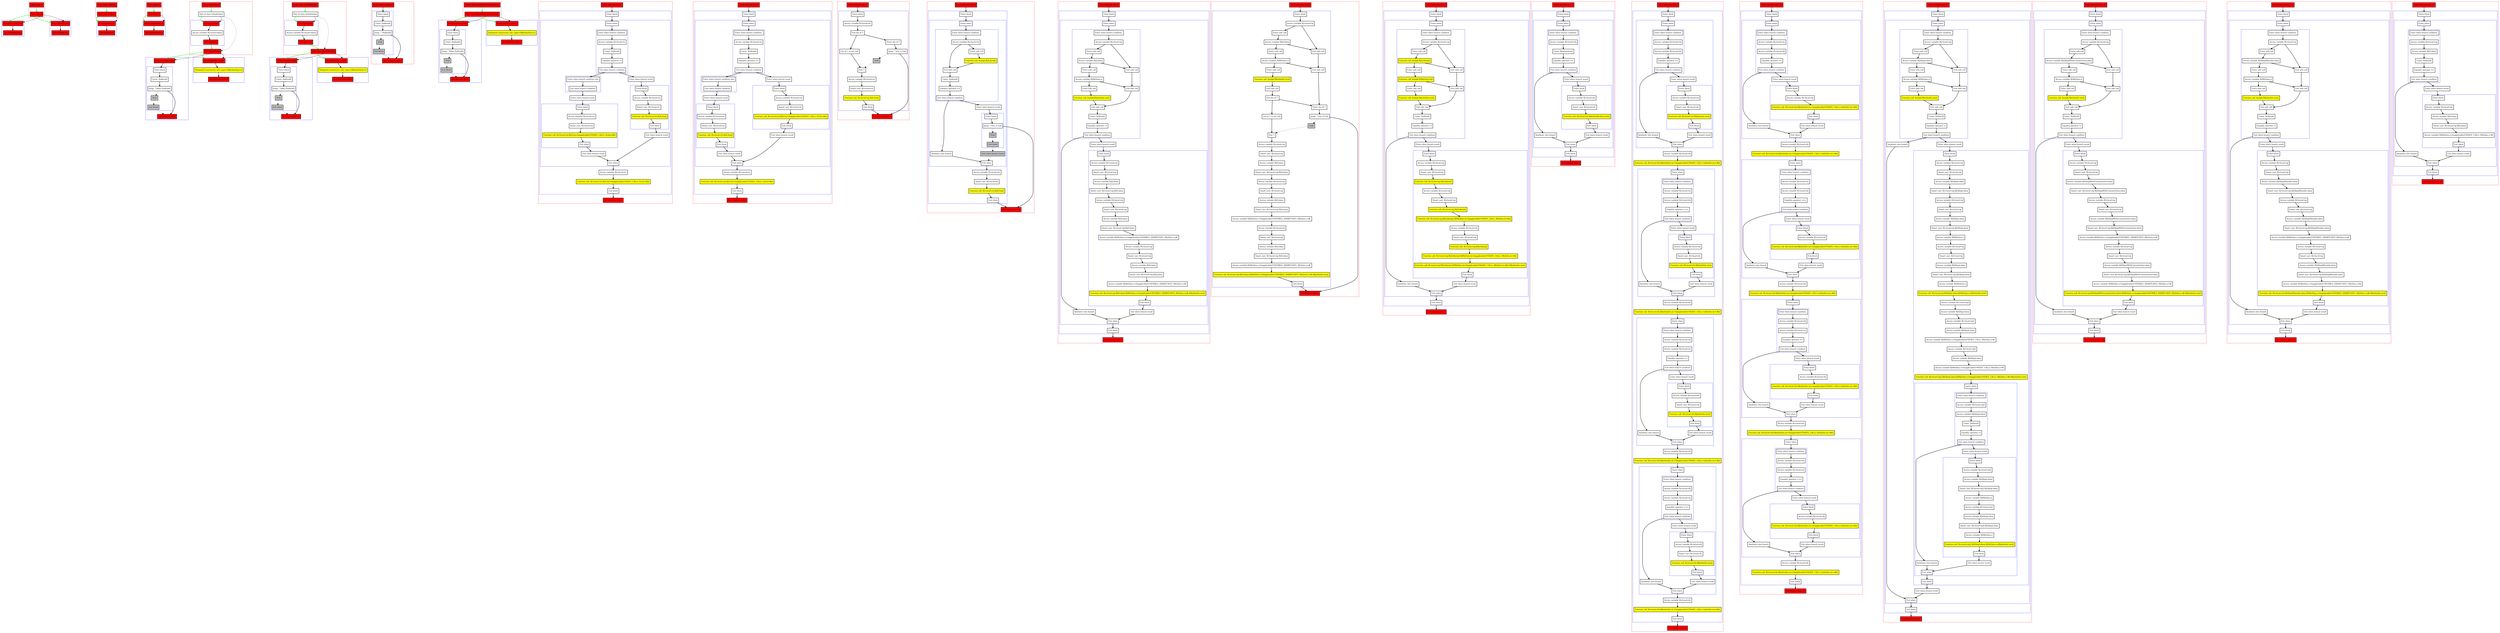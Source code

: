 digraph nullability_kt {
    graph [nodesep=3]
    node [shape=box penwidth=2]
    edge [penwidth=2]

    subgraph cluster_0 {
        color=red
        4 [label="Enter class A" style="filled" fillcolor=red];
        5 [label="Exit class A" style="filled" fillcolor=red];
    }
    subgraph cluster_1 {
        color=blue
        2 [label="Enter function getA" style="filled" fillcolor=red];
        3 [label="Exit function getA" style="filled" fillcolor=red];
    }
    subgraph cluster_2 {
        color=blue
        0 [label="Enter function foo" style="filled" fillcolor=red];
        1 [label="Exit function foo" style="filled" fillcolor=red];
    }
    4 -> {5} [color=green];
    5 -> {0 2} [color=green];
    5 -> {0 2} [style=dashed];
    0 -> {1};
    2 -> {3};

    subgraph cluster_3 {
        color=red
        8 [label="Enter class MyData" style="filled" fillcolor=red];
        9 [label="Exit class MyData" style="filled" fillcolor=red];
    }
    subgraph cluster_4 {
        color=blue
        6 [label="Enter function fs" style="filled" fillcolor=red];
        7 [label="Exit function fs" style="filled" fillcolor=red];
    }
    8 -> {9} [color=green];
    9 -> {6} [color=green];
    9 -> {6} [style=dashed];
    6 -> {7};

    subgraph cluster_5 {
        color=red
        12 [label="Enter class Q" style="filled" fillcolor=red];
        13 [label="Exit class Q" style="filled" fillcolor=red];
    }
    subgraph cluster_6 {
        color=blue
        10 [label="Enter function fdata" style="filled" fillcolor=red];
        11 [label="Exit function fdata" style="filled" fillcolor=red];
    }
    12 -> {13} [color=green];
    13 -> {10} [color=green];
    13 -> {10} [style=dashed];
    10 -> {11};

    subgraph cluster_7 {
        color=red
        27 [label="Enter class QImpl" style="filled" fillcolor=red];
        28 [label="Part of class initialization"];
        subgraph cluster_8 {
            color=blue
            17 [label="Enter property" style="filled" fillcolor=red];
            18 [label="Access variable R|<local>/data|"];
            19 [label="Exit property" style="filled" fillcolor=red];
        }
        29 [label="Exit class QImpl" style="filled" fillcolor=red];
    }
    subgraph cluster_9 {
        color=blue
        20 [label="Enter function fdata" style="filled" fillcolor=red];
        subgraph cluster_10 {
            color=blue
            21 [label="Enter block"];
            22 [label="Const: Null(null)"];
            23 [label="Jump: ^fdata Null(null)"];
            24 [label="Stub" style="filled" fillcolor=gray];
            25 [label="Exit block" style="filled" fillcolor=gray];
        }
        26 [label="Exit function fdata" style="filled" fillcolor=red];
    }
    subgraph cluster_11 {
        color=blue
        14 [label="Enter function <init>" style="filled" fillcolor=red];
        15 [label="Delegated constructor call: super<R|kotlin/Any|>()" style="filled" fillcolor=yellow];
        16 [label="Exit function <init>" style="filled" fillcolor=red];
    }
    27 -> {28} [color=green];
    28 -> {17} [color=green];
    28 -> {29} [style=dotted];
    28 -> {17} [style=dashed];
    29 -> {14 20} [color=green];
    29 -> {14 20} [style=dashed];
    17 -> {18};
    18 -> {19};
    19 -> {29} [color=green];
    14 -> {15};
    15 -> {16};
    20 -> {21};
    21 -> {22};
    22 -> {23};
    23 -> {26};
    23 -> {24} [style=dotted];
    24 -> {25} [style=dotted];
    25 -> {26} [style=dotted];

    subgraph cluster_12 {
        color=red
        43 [label="Enter class QImplMutable" style="filled" fillcolor=red];
        44 [label="Part of class initialization"];
        subgraph cluster_13 {
            color=blue
            33 [label="Enter property" style="filled" fillcolor=red];
            34 [label="Access variable R|<local>/data|"];
            35 [label="Exit property" style="filled" fillcolor=red];
        }
        45 [label="Exit class QImplMutable" style="filled" fillcolor=red];
    }
    subgraph cluster_14 {
        color=blue
        36 [label="Enter function fdata" style="filled" fillcolor=red];
        subgraph cluster_15 {
            color=blue
            37 [label="Enter block"];
            38 [label="Const: Null(null)"];
            39 [label="Jump: ^fdata Null(null)"];
            40 [label="Stub" style="filled" fillcolor=gray];
            41 [label="Exit block" style="filled" fillcolor=gray];
        }
        42 [label="Exit function fdata" style="filled" fillcolor=red];
    }
    subgraph cluster_16 {
        color=blue
        30 [label="Enter function <init>" style="filled" fillcolor=red];
        31 [label="Delegated constructor call: super<R|kotlin/Any|>()" style="filled" fillcolor=yellow];
        32 [label="Exit function <init>" style="filled" fillcolor=red];
    }
    43 -> {44} [color=green];
    44 -> {33} [color=green];
    44 -> {45} [style=dotted];
    44 -> {33} [style=dashed];
    45 -> {30 36} [color=green];
    45 -> {30 36} [style=dashed];
    33 -> {34};
    34 -> {35};
    35 -> {45} [color=green];
    30 -> {31};
    31 -> {32};
    36 -> {37};
    37 -> {38};
    38 -> {39};
    39 -> {42};
    39 -> {40} [style=dotted];
    40 -> {41} [style=dotted];
    41 -> {42} [style=dotted];

    subgraph cluster_17 {
        color=red
        49 [label="Enter function getter" style="filled" fillcolor=red];
        subgraph cluster_18 {
            color=blue
            50 [label="Enter block"];
            51 [label="Const: Null(null)"];
            52 [label="Jump: ^ Null(null)"];
            53 [label="Stub" style="filled" fillcolor=gray];
            54 [label="Exit block" style="filled" fillcolor=gray];
        }
        55 [label="Exit function getter" style="filled" fillcolor=red];
    }
    49 -> {50};
    50 -> {51};
    51 -> {52};
    52 -> {55};
    52 -> {53} [style=dotted];
    53 -> {54} [style=dotted];
    54 -> {55} [style=dotted];

    subgraph cluster_19 {
        color=red
        63 [label="Enter class QImplWithCustomGetter" style="filled" fillcolor=red];
        64 [label="Exit class QImplWithCustomGetter" style="filled" fillcolor=red];
    }
    subgraph cluster_20 {
        color=blue
        56 [label="Enter function fdata" style="filled" fillcolor=red];
        subgraph cluster_21 {
            color=blue
            57 [label="Enter block"];
            58 [label="Const: Null(null)"];
            59 [label="Jump: ^fdata Null(null)"];
            60 [label="Stub" style="filled" fillcolor=gray];
            61 [label="Exit block" style="filled" fillcolor=gray];
        }
        62 [label="Exit function fdata" style="filled" fillcolor=red];
    }
    subgraph cluster_22 {
        color=blue
        46 [label="Enter function <init>" style="filled" fillcolor=red];
        47 [label="Delegated constructor call: super<R|kotlin/Any|>()" style="filled" fillcolor=yellow];
        48 [label="Exit function <init>" style="filled" fillcolor=red];
    }
    63 -> {64} [color=green];
    64 -> {46 56} [color=green];
    64 -> {46 56} [style=dashed];
    46 -> {47};
    47 -> {48};
    56 -> {57};
    57 -> {58};
    58 -> {59};
    59 -> {62};
    59 -> {60} [style=dotted];
    60 -> {61} [style=dotted];
    61 -> {62} [style=dotted];

    subgraph cluster_23 {
        color=red
        65 [label="Enter function test_1" style="filled" fillcolor=red];
        subgraph cluster_24 {
            color=blue
            66 [label="Enter block"];
            subgraph cluster_25 {
                color=blue
                67 [label="Enter when"];
                subgraph cluster_26 {
                    color=blue
                    68 [label="Enter when branch condition "];
                    69 [label="Access variable R|<local>/x|"];
                    70 [label="Const: Null(null)"];
                    71 [label="Equality operator !="];
                    72 [label="Exit when branch condition"];
                }
                subgraph cluster_27 {
                    color=blue
                    73 [label="Enter when branch condition else"];
                    74 [label="Exit when branch condition"];
                }
                75 [label="Enter when branch result"];
                subgraph cluster_28 {
                    color=blue
                    76 [label="Enter block"];
                    77 [label="Access variable R|<local>/x|"];
                    78 [label="Smart cast: R|<local>/x|"];
                    79 [label="Function call: R|<local>/x|.R|/A.foo<Inapplicable(UNSAFE_CALL): /A.foo>#|()" style="filled" fillcolor=yellow];
                    80 [label="Exit block"];
                }
                81 [label="Exit when branch result"];
                82 [label="Enter when branch result"];
                subgraph cluster_29 {
                    color=blue
                    83 [label="Enter block"];
                    84 [label="Access variable R|<local>/x|"];
                    85 [label="Smart cast: R|<local>/x|"];
                    86 [label="Function call: R|<local>/x|.R|/A.foo|()" style="filled" fillcolor=yellow];
                    87 [label="Exit block"];
                }
                88 [label="Exit when branch result"];
                89 [label="Exit when"];
            }
            90 [label="Access variable R|<local>/x|"];
            91 [label="Function call: R|<local>/x|.R|/A.foo<Inapplicable(UNSAFE_CALL): /A.foo>#|()" style="filled" fillcolor=yellow];
            92 [label="Exit block"];
        }
        93 [label="Exit function test_1" style="filled" fillcolor=red];
    }
    65 -> {66};
    66 -> {67};
    67 -> {68};
    68 -> {69};
    69 -> {70};
    70 -> {71};
    71 -> {72};
    72 -> {73 82};
    73 -> {74};
    74 -> {75};
    75 -> {76};
    76 -> {77};
    77 -> {78};
    78 -> {79};
    79 -> {80};
    80 -> {81};
    81 -> {89};
    82 -> {83};
    83 -> {84};
    84 -> {85};
    85 -> {86};
    86 -> {87};
    87 -> {88};
    88 -> {89};
    89 -> {90};
    90 -> {91};
    91 -> {92};
    92 -> {93};

    subgraph cluster_30 {
        color=red
        94 [label="Enter function test_2" style="filled" fillcolor=red];
        subgraph cluster_31 {
            color=blue
            95 [label="Enter block"];
            subgraph cluster_32 {
                color=blue
                96 [label="Enter when"];
                subgraph cluster_33 {
                    color=blue
                    97 [label="Enter when branch condition "];
                    98 [label="Access variable R|<local>/x|"];
                    99 [label="Const: Null(null)"];
                    100 [label="Equality operator =="];
                    101 [label="Exit when branch condition"];
                }
                subgraph cluster_34 {
                    color=blue
                    102 [label="Enter when branch condition else"];
                    103 [label="Exit when branch condition"];
                }
                104 [label="Enter when branch result"];
                subgraph cluster_35 {
                    color=blue
                    105 [label="Enter block"];
                    106 [label="Access variable R|<local>/x|"];
                    107 [label="Smart cast: R|<local>/x|"];
                    108 [label="Function call: R|<local>/x|.R|/A.foo|()" style="filled" fillcolor=yellow];
                    109 [label="Exit block"];
                }
                110 [label="Exit when branch result"];
                111 [label="Enter when branch result"];
                subgraph cluster_36 {
                    color=blue
                    112 [label="Enter block"];
                    113 [label="Access variable R|<local>/x|"];
                    114 [label="Smart cast: R|<local>/x|"];
                    115 [label="Function call: R|<local>/x|.R|/A.foo<Inapplicable(UNSAFE_CALL): /A.foo>#|()" style="filled" fillcolor=yellow];
                    116 [label="Exit block"];
                }
                117 [label="Exit when branch result"];
                118 [label="Exit when"];
            }
            119 [label="Access variable R|<local>/x|"];
            120 [label="Function call: R|<local>/x|.R|/A.foo<Inapplicable(UNSAFE_CALL): /A.foo>#|()" style="filled" fillcolor=yellow];
            121 [label="Exit block"];
        }
        122 [label="Exit function test_2" style="filled" fillcolor=red];
    }
    94 -> {95};
    95 -> {96};
    96 -> {97};
    97 -> {98};
    98 -> {99};
    99 -> {100};
    100 -> {101};
    101 -> {102 111};
    102 -> {103};
    103 -> {104};
    104 -> {105};
    105 -> {106};
    106 -> {107};
    107 -> {108};
    108 -> {109};
    109 -> {110};
    110 -> {118};
    111 -> {112};
    112 -> {113};
    113 -> {114};
    114 -> {115};
    115 -> {116};
    116 -> {117};
    117 -> {118};
    118 -> {119};
    119 -> {120};
    120 -> {121};
    121 -> {122};

    subgraph cluster_37 {
        color=red
        123 [label="Enter function test_3" style="filled" fillcolor=red];
        subgraph cluster_38 {
            color=blue
            124 [label="Enter block"];
            125 [label="Access variable R|<local>/x|"];
            126 [label="Exit lhs of ?:"];
            127 [label="Enter rhs of ?:"];
            128 [label="Jump: ^test_3 Unit"];
            129 [label="Stub" style="filled" fillcolor=gray];
            130 [label="Lhs of ?: is not null"];
            131 [label="Exit ?:"];
            132 [label="Access variable R|<local>/x|"];
            133 [label="Smart cast: R|<local>/x|"];
            134 [label="Function call: R|<local>/x|.R|/A.foo|()" style="filled" fillcolor=yellow];
            135 [label="Exit block"];
        }
        136 [label="Exit function test_3" style="filled" fillcolor=red];
    }
    123 -> {124};
    124 -> {125};
    125 -> {126};
    126 -> {127 130};
    127 -> {128};
    128 -> {136};
    128 -> {129} [style=dotted];
    129 -> {131} [style=dotted];
    130 -> {131};
    131 -> {132};
    132 -> {133};
    133 -> {134};
    134 -> {135};
    135 -> {136};

    subgraph cluster_39 {
        color=red
        137 [label="Enter function test_4" style="filled" fillcolor=red];
        subgraph cluster_40 {
            color=blue
            138 [label="Enter block"];
            subgraph cluster_41 {
                color=blue
                139 [label="Enter when"];
                subgraph cluster_42 {
                    color=blue
                    140 [label="Enter when branch condition "];
                    141 [label="Access variable R|<local>/x|"];
                    142 [label="Enter safe call"];
                    143 [label="Function call: $subj$.R|/A.getA|()" style="filled" fillcolor=yellow];
                    144 [label="Exit safe call"];
                    145 [label="Const: Null(null)"];
                    146 [label="Equality operator =="];
                    147 [label="Exit when branch condition"];
                }
                148 [label="Synthetic else branch"];
                149 [label="Enter when branch result"];
                subgraph cluster_43 {
                    color=blue
                    150 [label="Enter block"];
                    151 [label="Jump: ^test_4 Unit"];
                    152 [label="Stub" style="filled" fillcolor=gray];
                    153 [label="Exit block" style="filled" fillcolor=gray];
                }
                154 [label="Exit when branch result" style="filled" fillcolor=gray];
                155 [label="Exit when"];
            }
            156 [label="Access variable R|<local>/x|"];
            157 [label="Smart cast: R|<local>/x|"];
            158 [label="Function call: R|<local>/x|.R|/A.foo|()" style="filled" fillcolor=yellow];
            159 [label="Exit block"];
        }
        160 [label="Exit function test_4" style="filled" fillcolor=red];
    }
    137 -> {138};
    138 -> {139};
    139 -> {140};
    140 -> {141};
    141 -> {142 144};
    142 -> {143};
    143 -> {144};
    144 -> {145};
    145 -> {146};
    146 -> {147};
    147 -> {148 149};
    148 -> {155};
    149 -> {150};
    150 -> {151};
    151 -> {160};
    151 -> {152} [style=dotted];
    152 -> {153} [style=dotted];
    153 -> {154} [style=dotted];
    154 -> {155} [style=dotted];
    155 -> {156};
    156 -> {157};
    157 -> {158};
    158 -> {159};
    159 -> {160};

    subgraph cluster_44 {
        color=red
        161 [label="Enter function test_5" style="filled" fillcolor=red];
        subgraph cluster_45 {
            color=blue
            162 [label="Enter block"];
            subgraph cluster_46 {
                color=blue
                163 [label="Enter when"];
                subgraph cluster_47 {
                    color=blue
                    164 [label="Enter when branch condition "];
                    165 [label="Access variable R|<local>/q|"];
                    166 [label="Enter safe call"];
                    167 [label="Access variable R|/Q.data|"];
                    168 [label="Enter safe call"];
                    169 [label="Access variable R|/MyData.s|"];
                    170 [label="Enter safe call"];
                    171 [label="Function call: $subj$.R|kotlin/Int.inc|()" style="filled" fillcolor=yellow];
                    172 [label="Exit safe call"];
                    173 [label="Exit safe call"];
                    174 [label="Exit safe call"];
                    175 [label="Const: Null(null)"];
                    176 [label="Equality operator !="];
                    177 [label="Exit when branch condition"];
                }
                178 [label="Synthetic else branch"];
                179 [label="Enter when branch result"];
                subgraph cluster_48 {
                    color=blue
                    180 [label="Enter block"];
                    181 [label="Access variable R|<local>/q|"];
                    182 [label="Smart cast: R|<local>/q|"];
                    183 [label="Access variable R|/Q.data|"];
                    184 [label="Smart cast: R|<local>/q|.R|/Q.data|"];
                    185 [label="Access variable R|<local>/q|"];
                    186 [label="Smart cast: R|<local>/q|"];
                    187 [label="Access variable R|/Q.data|"];
                    188 [label="Smart cast: R|<local>/q|.R|/Q.data|"];
                    189 [label="Access variable R|/MyData.s<Inapplicable(UNSTABLE_SMARTCAST): /MyData.s>#|"];
                    190 [label="Access variable R|<local>/q|"];
                    191 [label="Smart cast: R|<local>/q|"];
                    192 [label="Access variable R|/Q.data|"];
                    193 [label="Smart cast: R|<local>/q|.R|/Q.data|"];
                    194 [label="Access variable R|/MyData.s<Inapplicable(UNSTABLE_SMARTCAST): /MyData.s>#|"];
                    195 [label="Function call: R|<local>/q|.R|/Q.data|.R|/MyData.s<Inapplicable(UNSTABLE_SMARTCAST): /MyData.s>#|.R|kotlin/Int.inc|()" style="filled" fillcolor=yellow];
                    196 [label="Exit block"];
                }
                197 [label="Exit when branch result"];
                198 [label="Exit when"];
            }
            199 [label="Exit block"];
        }
        200 [label="Exit function test_5" style="filled" fillcolor=red];
    }
    161 -> {162};
    162 -> {163};
    163 -> {164};
    164 -> {165};
    165 -> {166 172};
    166 -> {167};
    167 -> {168 172};
    168 -> {169};
    169 -> {170 173};
    170 -> {171};
    171 -> {174};
    172 -> {173};
    173 -> {174};
    174 -> {175};
    175 -> {176};
    176 -> {177};
    177 -> {178 179};
    178 -> {198};
    179 -> {180};
    180 -> {181};
    181 -> {182};
    182 -> {183};
    183 -> {184};
    184 -> {185};
    185 -> {186};
    186 -> {187};
    187 -> {188};
    188 -> {189};
    189 -> {190};
    190 -> {191};
    191 -> {192};
    192 -> {193};
    193 -> {194};
    194 -> {195};
    195 -> {196};
    196 -> {197};
    197 -> {198};
    198 -> {199};
    199 -> {200};

    subgraph cluster_49 {
        color=red
        201 [label="Enter function test_6" style="filled" fillcolor=red];
        subgraph cluster_50 {
            color=blue
            202 [label="Enter block"];
            203 [label="Access variable R|<local>/q|"];
            204 [label="Enter safe call"];
            205 [label="Access variable R|/Q.data|"];
            206 [label="Enter safe call"];
            207 [label="Access variable R|/MyData.s|"];
            208 [label="Enter safe call"];
            209 [label="Function call: $subj$.R|kotlin/Int.inc|()" style="filled" fillcolor=yellow];
            210 [label="Exit safe call"];
            211 [label="Exit lhs of ?:"];
            212 [label="Lhs of ?: is not null"];
            213 [label="Exit safe call"];
            214 [label="Exit safe call"];
            215 [label="Enter rhs of ?:"];
            216 [label="Jump: ^test_6 Unit"];
            217 [label="Stub" style="filled" fillcolor=gray];
            218 [label="Exit ?:"];
            219 [label="Access variable R|<local>/q|"];
            220 [label="Smart cast: R|<local>/q|"];
            221 [label="Access variable R|/Q.data|"];
            222 [label="Smart cast: R|<local>/q|.R|/Q.data|"];
            223 [label="Access variable R|<local>/q|"];
            224 [label="Smart cast: R|<local>/q|"];
            225 [label="Access variable R|/Q.data|"];
            226 [label="Smart cast: R|<local>/q|.R|/Q.data|"];
            227 [label="Access variable R|/MyData.s<Inapplicable(UNSTABLE_SMARTCAST): /MyData.s>#|"];
            228 [label="Access variable R|<local>/q|"];
            229 [label="Smart cast: R|<local>/q|"];
            230 [label="Access variable R|/Q.data|"];
            231 [label="Smart cast: R|<local>/q|.R|/Q.data|"];
            232 [label="Access variable R|/MyData.s<Inapplicable(UNSTABLE_SMARTCAST): /MyData.s>#|"];
            233 [label="Function call: R|<local>/q|.R|/Q.data|.R|/MyData.s<Inapplicable(UNSTABLE_SMARTCAST): /MyData.s>#|.R|kotlin/Int.inc|()" style="filled" fillcolor=yellow];
            234 [label="Exit block"];
        }
        235 [label="Exit function test_6" style="filled" fillcolor=red];
    }
    201 -> {202};
    202 -> {203};
    203 -> {204 213};
    204 -> {205};
    205 -> {206 213};
    206 -> {207};
    207 -> {208 214};
    208 -> {209};
    209 -> {210};
    210 -> {211};
    211 -> {212 215};
    212 -> {218};
    213 -> {214};
    214 -> {215};
    215 -> {216};
    216 -> {235};
    216 -> {217} [style=dotted];
    217 -> {218} [style=dotted];
    218 -> {219};
    219 -> {220};
    220 -> {221};
    221 -> {222};
    222 -> {223};
    223 -> {224};
    224 -> {225};
    225 -> {226};
    226 -> {227};
    227 -> {228};
    228 -> {229};
    229 -> {230};
    230 -> {231};
    231 -> {232};
    232 -> {233};
    233 -> {234};
    234 -> {235};

    subgraph cluster_51 {
        color=red
        236 [label="Enter function test_7" style="filled" fillcolor=red];
        subgraph cluster_52 {
            color=blue
            237 [label="Enter block"];
            subgraph cluster_53 {
                color=blue
                238 [label="Enter when"];
                subgraph cluster_54 {
                    color=blue
                    239 [label="Enter when branch condition "];
                    240 [label="Access variable R|<local>/q|"];
                    241 [label="Enter safe call"];
                    242 [label="Function call: $subj$.R|/Q.fdata|()" style="filled" fillcolor=yellow];
                    243 [label="Enter safe call"];
                    244 [label="Function call: $subj$.R|/MyData.fs|()" style="filled" fillcolor=yellow];
                    245 [label="Enter safe call"];
                    246 [label="Function call: $subj$.R|kotlin/Int.inc|()" style="filled" fillcolor=yellow];
                    247 [label="Exit safe call"];
                    248 [label="Exit safe call"];
                    249 [label="Exit safe call"];
                    250 [label="Const: Null(null)"];
                    251 [label="Equality operator !="];
                    252 [label="Exit when branch condition"];
                }
                253 [label="Synthetic else branch"];
                254 [label="Enter when branch result"];
                subgraph cluster_55 {
                    color=blue
                    255 [label="Enter block"];
                    256 [label="Access variable R|<local>/q|"];
                    257 [label="Smart cast: R|<local>/q|"];
                    258 [label="Function call: R|<local>/q|.R|/Q.fdata|()" style="filled" fillcolor=yellow];
                    259 [label="Access variable R|<local>/q|"];
                    260 [label="Smart cast: R|<local>/q|"];
                    261 [label="Function call: R|<local>/q|.R|/Q.fdata|()" style="filled" fillcolor=yellow];
                    262 [label="Function call: R|<local>/q|.R|/Q.fdata|().R|/MyData.fs<Inapplicable(UNSAFE_CALL): /MyData.fs>#|()" style="filled" fillcolor=yellow];
                    263 [label="Access variable R|<local>/q|"];
                    264 [label="Smart cast: R|<local>/q|"];
                    265 [label="Function call: R|<local>/q|.R|/Q.fdata|()" style="filled" fillcolor=yellow];
                    266 [label="Function call: R|<local>/q|.R|/Q.fdata|().R|/MyData.fs<Inapplicable(UNSAFE_CALL): /MyData.fs>#|()" style="filled" fillcolor=yellow];
                    267 [label="Function call: R|<local>/q|.R|/Q.fdata|().R|/MyData.fs<Inapplicable(UNSAFE_CALL): /MyData.fs>#|().R|kotlin/Int.inc|()" style="filled" fillcolor=yellow];
                    268 [label="Exit block"];
                }
                269 [label="Exit when branch result"];
                270 [label="Exit when"];
            }
            271 [label="Exit block"];
        }
        272 [label="Exit function test_7" style="filled" fillcolor=red];
    }
    236 -> {237};
    237 -> {238};
    238 -> {239};
    239 -> {240};
    240 -> {241 247};
    241 -> {242};
    242 -> {243 247};
    243 -> {244};
    244 -> {245 248};
    245 -> {246};
    246 -> {249};
    247 -> {248};
    248 -> {249};
    249 -> {250};
    250 -> {251};
    251 -> {252};
    252 -> {253 254};
    253 -> {270};
    254 -> {255};
    255 -> {256};
    256 -> {257};
    257 -> {258};
    258 -> {259};
    259 -> {260};
    260 -> {261};
    261 -> {262};
    262 -> {263};
    263 -> {264};
    264 -> {265};
    265 -> {266};
    266 -> {267};
    267 -> {268};
    268 -> {269};
    269 -> {270};
    270 -> {271};
    271 -> {272};

    subgraph cluster_56 {
        color=red
        273 [label="Enter function test_8" style="filled" fillcolor=red];
        subgraph cluster_57 {
            color=blue
            274 [label="Enter block"];
            subgraph cluster_58 {
                color=blue
                275 [label="Enter when"];
                subgraph cluster_59 {
                    color=blue
                    276 [label="Enter when branch condition "];
                    277 [label="Access variable R|<local>/b|"];
                    278 [label="Const: Boolean(true)"];
                    279 [label="Equality operator =="];
                    280 [label="Exit when branch condition"];
                }
                281 [label="Synthetic else branch"];
                282 [label="Enter when branch result"];
                subgraph cluster_60 {
                    color=blue
                    283 [label="Enter block"];
                    284 [label="Access variable R|<local>/b|"];
                    285 [label="Smart cast: R|<local>/b|"];
                    286 [label="Function call: R|<local>/b|.R|kotlin/Boolean.not|()" style="filled" fillcolor=yellow];
                    287 [label="Exit block"];
                }
                288 [label="Exit when branch result"];
                289 [label="Exit when"];
            }
            290 [label="Exit block"];
        }
        291 [label="Exit function test_8" style="filled" fillcolor=red];
    }
    273 -> {274};
    274 -> {275};
    275 -> {276};
    276 -> {277};
    277 -> {278};
    278 -> {279};
    279 -> {280};
    280 -> {281 282};
    281 -> {289};
    282 -> {283};
    283 -> {284};
    284 -> {285};
    285 -> {286};
    286 -> {287};
    287 -> {288};
    288 -> {289};
    289 -> {290};
    290 -> {291};

    subgraph cluster_61 {
        color=red
        292 [label="Enter function test_9" style="filled" fillcolor=red];
        subgraph cluster_62 {
            color=blue
            293 [label="Enter block"];
            subgraph cluster_63 {
                color=blue
                294 [label="Enter when"];
                subgraph cluster_64 {
                    color=blue
                    295 [label="Enter when branch condition "];
                    296 [label="Access variable R|<local>/a|"];
                    297 [label="Access variable R|<local>/b|"];
                    298 [label="Equality operator =="];
                    299 [label="Exit when branch condition"];
                }
                300 [label="Synthetic else branch"];
                301 [label="Enter when branch result"];
                subgraph cluster_65 {
                    color=blue
                    302 [label="Enter block"];
                    303 [label="Access variable R|<local>/b|"];
                    304 [label="Smart cast: R|<local>/b|"];
                    305 [label="Function call: R|<local>/b|.R|kotlin/Int.inc|()" style="filled" fillcolor=yellow];
                    306 [label="Exit block"];
                }
                307 [label="Exit when branch result"];
                308 [label="Exit when"];
            }
            309 [label="Access variable R|<local>/b|"];
            310 [label="Function call: R|<local>/b|.R|kotlin/Int.inc<Inapplicable(UNSAFE_CALL): kotlin/Int.inc>#|()" style="filled" fillcolor=yellow];
            subgraph cluster_66 {
                color=blue
                311 [label="Enter when"];
                subgraph cluster_67 {
                    color=blue
                    312 [label="Enter when branch condition "];
                    313 [label="Access variable R|<local>/a|"];
                    314 [label="Access variable R|<local>/b|"];
                    315 [label="Equality operator ==="];
                    316 [label="Exit when branch condition"];
                }
                317 [label="Synthetic else branch"];
                318 [label="Enter when branch result"];
                subgraph cluster_68 {
                    color=blue
                    319 [label="Enter block"];
                    320 [label="Access variable R|<local>/b|"];
                    321 [label="Smart cast: R|<local>/b|"];
                    322 [label="Function call: R|<local>/b|.R|kotlin/Int.inc|()" style="filled" fillcolor=yellow];
                    323 [label="Exit block"];
                }
                324 [label="Exit when branch result"];
                325 [label="Exit when"];
            }
            326 [label="Access variable R|<local>/b|"];
            327 [label="Function call: R|<local>/b|.R|kotlin/Int.inc<Inapplicable(UNSAFE_CALL): kotlin/Int.inc>#|()" style="filled" fillcolor=yellow];
            subgraph cluster_69 {
                color=blue
                328 [label="Enter when"];
                subgraph cluster_70 {
                    color=blue
                    329 [label="Enter when branch condition "];
                    330 [label="Access variable R|<local>/b|"];
                    331 [label="Access variable R|<local>/a|"];
                    332 [label="Equality operator =="];
                    333 [label="Exit when branch condition"];
                }
                334 [label="Synthetic else branch"];
                335 [label="Enter when branch result"];
                subgraph cluster_71 {
                    color=blue
                    336 [label="Enter block"];
                    337 [label="Access variable R|<local>/b|"];
                    338 [label="Smart cast: R|<local>/b|"];
                    339 [label="Function call: R|<local>/b|.R|kotlin/Int.inc|()" style="filled" fillcolor=yellow];
                    340 [label="Exit block"];
                }
                341 [label="Exit when branch result"];
                342 [label="Exit when"];
            }
            343 [label="Access variable R|<local>/b|"];
            344 [label="Function call: R|<local>/b|.R|kotlin/Int.inc<Inapplicable(UNSAFE_CALL): kotlin/Int.inc>#|()" style="filled" fillcolor=yellow];
            subgraph cluster_72 {
                color=blue
                345 [label="Enter when"];
                subgraph cluster_73 {
                    color=blue
                    346 [label="Enter when branch condition "];
                    347 [label="Access variable R|<local>/b|"];
                    348 [label="Access variable R|<local>/a|"];
                    349 [label="Equality operator ==="];
                    350 [label="Exit when branch condition"];
                }
                351 [label="Synthetic else branch"];
                352 [label="Enter when branch result"];
                subgraph cluster_74 {
                    color=blue
                    353 [label="Enter block"];
                    354 [label="Access variable R|<local>/b|"];
                    355 [label="Smart cast: R|<local>/b|"];
                    356 [label="Function call: R|<local>/b|.R|kotlin/Int.inc|()" style="filled" fillcolor=yellow];
                    357 [label="Exit block"];
                }
                358 [label="Exit when branch result"];
                359 [label="Exit when"];
            }
            360 [label="Access variable R|<local>/b|"];
            361 [label="Function call: R|<local>/b|.R|kotlin/Int.inc<Inapplicable(UNSAFE_CALL): kotlin/Int.inc>#|()" style="filled" fillcolor=yellow];
            362 [label="Exit block"];
        }
        363 [label="Exit function test_9" style="filled" fillcolor=red];
    }
    292 -> {293};
    293 -> {294};
    294 -> {295};
    295 -> {296};
    296 -> {297};
    297 -> {298};
    298 -> {299};
    299 -> {300 301};
    300 -> {308};
    301 -> {302};
    302 -> {303};
    303 -> {304};
    304 -> {305};
    305 -> {306};
    306 -> {307};
    307 -> {308};
    308 -> {309};
    309 -> {310};
    310 -> {311};
    311 -> {312};
    312 -> {313};
    313 -> {314};
    314 -> {315};
    315 -> {316};
    316 -> {317 318};
    317 -> {325};
    318 -> {319};
    319 -> {320};
    320 -> {321};
    321 -> {322};
    322 -> {323};
    323 -> {324};
    324 -> {325};
    325 -> {326};
    326 -> {327};
    327 -> {328};
    328 -> {329};
    329 -> {330};
    330 -> {331};
    331 -> {332};
    332 -> {333};
    333 -> {334 335};
    334 -> {342};
    335 -> {336};
    336 -> {337};
    337 -> {338};
    338 -> {339};
    339 -> {340};
    340 -> {341};
    341 -> {342};
    342 -> {343};
    343 -> {344};
    344 -> {345};
    345 -> {346};
    346 -> {347};
    347 -> {348};
    348 -> {349};
    349 -> {350};
    350 -> {351 352};
    351 -> {359};
    352 -> {353};
    353 -> {354};
    354 -> {355};
    355 -> {356};
    356 -> {357};
    357 -> {358};
    358 -> {359};
    359 -> {360};
    360 -> {361};
    361 -> {362};
    362 -> {363};

    subgraph cluster_75 {
        color=red
        364 [label="Enter function test_10" style="filled" fillcolor=red];
        subgraph cluster_76 {
            color=blue
            365 [label="Enter block"];
            subgraph cluster_77 {
                color=blue
                366 [label="Enter when"];
                subgraph cluster_78 {
                    color=blue
                    367 [label="Enter when branch condition "];
                    368 [label="Access variable R|<local>/a|"];
                    369 [label="Access variable R|<local>/b|"];
                    370 [label="Equality operator =="];
                    371 [label="Exit when branch condition"];
                }
                372 [label="Synthetic else branch"];
                373 [label="Enter when branch result"];
                subgraph cluster_79 {
                    color=blue
                    374 [label="Enter block"];
                    375 [label="Access variable R|<local>/b|"];
                    376 [label="Function call: R|<local>/b|.R|kotlin/Int.inc<Inapplicable(UNSAFE_CALL): kotlin/Int.inc>#|()" style="filled" fillcolor=yellow];
                    377 [label="Exit block"];
                }
                378 [label="Exit when branch result"];
                379 [label="Exit when"];
            }
            380 [label="Access variable R|<local>/b|"];
            381 [label="Function call: R|<local>/b|.R|kotlin/Int.inc<Inapplicable(UNSAFE_CALL): kotlin/Int.inc>#|()" style="filled" fillcolor=yellow];
            subgraph cluster_80 {
                color=blue
                382 [label="Enter when"];
                subgraph cluster_81 {
                    color=blue
                    383 [label="Enter when branch condition "];
                    384 [label="Access variable R|<local>/a|"];
                    385 [label="Access variable R|<local>/b|"];
                    386 [label="Equality operator ==="];
                    387 [label="Exit when branch condition"];
                }
                388 [label="Synthetic else branch"];
                389 [label="Enter when branch result"];
                subgraph cluster_82 {
                    color=blue
                    390 [label="Enter block"];
                    391 [label="Access variable R|<local>/b|"];
                    392 [label="Function call: R|<local>/b|.R|kotlin/Int.inc<Inapplicable(UNSAFE_CALL): kotlin/Int.inc>#|()" style="filled" fillcolor=yellow];
                    393 [label="Exit block"];
                }
                394 [label="Exit when branch result"];
                395 [label="Exit when"];
            }
            396 [label="Access variable R|<local>/b|"];
            397 [label="Function call: R|<local>/b|.R|kotlin/Int.inc<Inapplicable(UNSAFE_CALL): kotlin/Int.inc>#|()" style="filled" fillcolor=yellow];
            subgraph cluster_83 {
                color=blue
                398 [label="Enter when"];
                subgraph cluster_84 {
                    color=blue
                    399 [label="Enter when branch condition "];
                    400 [label="Access variable R|<local>/b|"];
                    401 [label="Access variable R|<local>/a|"];
                    402 [label="Equality operator =="];
                    403 [label="Exit when branch condition"];
                }
                404 [label="Synthetic else branch"];
                405 [label="Enter when branch result"];
                subgraph cluster_85 {
                    color=blue
                    406 [label="Enter block"];
                    407 [label="Access variable R|<local>/b|"];
                    408 [label="Function call: R|<local>/b|.R|kotlin/Int.inc<Inapplicable(UNSAFE_CALL): kotlin/Int.inc>#|()" style="filled" fillcolor=yellow];
                    409 [label="Exit block"];
                }
                410 [label="Exit when branch result"];
                411 [label="Exit when"];
            }
            412 [label="Access variable R|<local>/b|"];
            413 [label="Function call: R|<local>/b|.R|kotlin/Int.inc<Inapplicable(UNSAFE_CALL): kotlin/Int.inc>#|()" style="filled" fillcolor=yellow];
            subgraph cluster_86 {
                color=blue
                414 [label="Enter when"];
                subgraph cluster_87 {
                    color=blue
                    415 [label="Enter when branch condition "];
                    416 [label="Access variable R|<local>/b|"];
                    417 [label="Access variable R|<local>/a|"];
                    418 [label="Equality operator ==="];
                    419 [label="Exit when branch condition"];
                }
                420 [label="Synthetic else branch"];
                421 [label="Enter when branch result"];
                subgraph cluster_88 {
                    color=blue
                    422 [label="Enter block"];
                    423 [label="Access variable R|<local>/b|"];
                    424 [label="Function call: R|<local>/b|.R|kotlin/Int.inc<Inapplicable(UNSAFE_CALL): kotlin/Int.inc>#|()" style="filled" fillcolor=yellow];
                    425 [label="Exit block"];
                }
                426 [label="Exit when branch result"];
                427 [label="Exit when"];
            }
            428 [label="Access variable R|<local>/b|"];
            429 [label="Function call: R|<local>/b|.R|kotlin/Int.inc<Inapplicable(UNSAFE_CALL): kotlin/Int.inc>#|()" style="filled" fillcolor=yellow];
            430 [label="Exit block"];
        }
        431 [label="Exit function test_10" style="filled" fillcolor=red];
    }
    364 -> {365};
    365 -> {366};
    366 -> {367};
    367 -> {368};
    368 -> {369};
    369 -> {370};
    370 -> {371};
    371 -> {372 373};
    372 -> {379};
    373 -> {374};
    374 -> {375};
    375 -> {376};
    376 -> {377};
    377 -> {378};
    378 -> {379};
    379 -> {380};
    380 -> {381};
    381 -> {382};
    382 -> {383};
    383 -> {384};
    384 -> {385};
    385 -> {386};
    386 -> {387};
    387 -> {388 389};
    388 -> {395};
    389 -> {390};
    390 -> {391};
    391 -> {392};
    392 -> {393};
    393 -> {394};
    394 -> {395};
    395 -> {396};
    396 -> {397};
    397 -> {398};
    398 -> {399};
    399 -> {400};
    400 -> {401};
    401 -> {402};
    402 -> {403};
    403 -> {404 405};
    404 -> {411};
    405 -> {406};
    406 -> {407};
    407 -> {408};
    408 -> {409};
    409 -> {410};
    410 -> {411};
    411 -> {412};
    412 -> {413};
    413 -> {414};
    414 -> {415};
    415 -> {416};
    416 -> {417};
    417 -> {418};
    418 -> {419};
    419 -> {420 421};
    420 -> {427};
    421 -> {422};
    422 -> {423};
    423 -> {424};
    424 -> {425};
    425 -> {426};
    426 -> {427};
    427 -> {428};
    428 -> {429};
    429 -> {430};
    430 -> {431};

    subgraph cluster_89 {
        color=red
        432 [label="Enter function test_11" style="filled" fillcolor=red];
        subgraph cluster_90 {
            color=blue
            433 [label="Enter block"];
            subgraph cluster_91 {
                color=blue
                434 [label="Enter when"];
                subgraph cluster_92 {
                    color=blue
                    435 [label="Enter when branch condition "];
                    436 [label="Access variable R|<local>/q|"];
                    437 [label="Enter safe call"];
                    438 [label="Access variable R|/QImpl.data|"];
                    439 [label="Enter safe call"];
                    440 [label="Access variable R|/MyData.s|"];
                    441 [label="Enter safe call"];
                    442 [label="Function call: $subj$.R|kotlin/Int.inc|()" style="filled" fillcolor=yellow];
                    443 [label="Exit safe call"];
                    444 [label="Exit safe call"];
                    445 [label="Exit safe call"];
                    446 [label="Const: Null(null)"];
                    447 [label="Equality operator !="];
                    448 [label="Exit when branch condition"];
                }
                449 [label="Synthetic else branch"];
                450 [label="Enter when branch result"];
                subgraph cluster_93 {
                    color=blue
                    451 [label="Enter block"];
                    452 [label="Access variable R|<local>/q|"];
                    453 [label="Smart cast: R|<local>/q|"];
                    454 [label="Access variable R|/QImpl.data|"];
                    455 [label="Smart cast: R|<local>/q|.R|/QImpl.data|"];
                    456 [label="Access variable R|<local>/q|"];
                    457 [label="Smart cast: R|<local>/q|"];
                    458 [label="Access variable R|/QImpl.data|"];
                    459 [label="Smart cast: R|<local>/q|.R|/QImpl.data|"];
                    460 [label="Access variable R|/MyData.s|"];
                    461 [label="Access variable R|<local>/q|"];
                    462 [label="Smart cast: R|<local>/q|"];
                    463 [label="Access variable R|/QImpl.data|"];
                    464 [label="Smart cast: R|<local>/q|.R|/QImpl.data|"];
                    465 [label="Access variable R|/MyData.s|"];
                    466 [label="Function call: R|<local>/q|.R|/QImpl.data|.R|/MyData.s|.R|kotlin/Int.inc|()" style="filled" fillcolor=yellow];
                    467 [label="Access variable R|<local>/q2|"];
                    468 [label="Access variable R|/QImpl.data|"];
                    469 [label="Access variable R|<local>/q2|"];
                    470 [label="Access variable R|/QImpl.data|"];
                    471 [label="Access variable R|/MyData.s<Inapplicable(UNSAFE_CALL): /MyData.s>#|"];
                    472 [label="Access variable R|<local>/q2|"];
                    473 [label="Access variable R|/QImpl.data|"];
                    474 [label="Access variable R|/MyData.s<Inapplicable(UNSAFE_CALL): /MyData.s>#|"];
                    475 [label="Function call: R|<local>/q2|.R|/QImpl.data|.R|/MyData.s<Inapplicable(UNSAFE_CALL): /MyData.s>#|.R|kotlin/Int.inc|()" style="filled" fillcolor=yellow];
                    subgraph cluster_94 {
                        color=blue
                        476 [label="Enter when"];
                        subgraph cluster_95 {
                            color=blue
                            477 [label="Enter when branch condition "];
                            478 [label="Access variable R|<local>/q2|"];
                            479 [label="Access variable R|/QImpl.data|"];
                            480 [label="Const: Null(null)"];
                            481 [label="Equality operator !="];
                            482 [label="Exit when branch condition"];
                        }
                        483 [label="Synthetic else branch"];
                        484 [label="Enter when branch result"];
                        subgraph cluster_96 {
                            color=blue
                            485 [label="Enter block"];
                            486 [label="Access variable R|<local>/q2|"];
                            487 [label="Access variable R|/QImpl.data|"];
                            488 [label="Smart cast: R|<local>/q2|.R|/QImpl.data|"];
                            489 [label="Access variable R|/MyData.s|"];
                            490 [label="Access variable R|<local>/q2|"];
                            491 [label="Access variable R|/QImpl.data|"];
                            492 [label="Smart cast: R|<local>/q2|.R|/QImpl.data|"];
                            493 [label="Access variable R|/MyData.s|"];
                            494 [label="Function call: R|<local>/q2|.R|/QImpl.data|.R|/MyData.s|.R|kotlin/Int.inc|()" style="filled" fillcolor=yellow];
                            495 [label="Exit block"];
                        }
                        496 [label="Exit when branch result"];
                        497 [label="Exit when"];
                    }
                    498 [label="Exit block"];
                }
                499 [label="Exit when branch result"];
                500 [label="Exit when"];
            }
            501 [label="Exit block"];
        }
        502 [label="Exit function test_11" style="filled" fillcolor=red];
    }
    432 -> {433};
    433 -> {434};
    434 -> {435};
    435 -> {436};
    436 -> {437 443};
    437 -> {438};
    438 -> {439 443};
    439 -> {440};
    440 -> {441 444};
    441 -> {442};
    442 -> {445};
    443 -> {444};
    444 -> {445};
    445 -> {446};
    446 -> {447};
    447 -> {448};
    448 -> {449 450};
    449 -> {500};
    450 -> {451};
    451 -> {452};
    452 -> {453};
    453 -> {454};
    454 -> {455};
    455 -> {456};
    456 -> {457};
    457 -> {458};
    458 -> {459};
    459 -> {460};
    460 -> {461};
    461 -> {462};
    462 -> {463};
    463 -> {464};
    464 -> {465};
    465 -> {466};
    466 -> {467};
    467 -> {468};
    468 -> {469};
    469 -> {470};
    470 -> {471};
    471 -> {472};
    472 -> {473};
    473 -> {474};
    474 -> {475};
    475 -> {476};
    476 -> {477};
    477 -> {478};
    478 -> {479};
    479 -> {480};
    480 -> {481};
    481 -> {482};
    482 -> {483 484};
    483 -> {497};
    484 -> {485};
    485 -> {486};
    486 -> {487};
    487 -> {488};
    488 -> {489};
    489 -> {490};
    490 -> {491};
    491 -> {492};
    492 -> {493};
    493 -> {494};
    494 -> {495};
    495 -> {496};
    496 -> {497};
    497 -> {498};
    498 -> {499};
    499 -> {500};
    500 -> {501};
    501 -> {502};

    subgraph cluster_97 {
        color=red
        503 [label="Enter function test_12" style="filled" fillcolor=red];
        subgraph cluster_98 {
            color=blue
            504 [label="Enter block"];
            subgraph cluster_99 {
                color=blue
                505 [label="Enter when"];
                subgraph cluster_100 {
                    color=blue
                    506 [label="Enter when branch condition "];
                    507 [label="Access variable R|<local>/q|"];
                    508 [label="Enter safe call"];
                    509 [label="Access variable R|/QImplWithCustomGetter.data|"];
                    510 [label="Enter safe call"];
                    511 [label="Access variable R|/MyData.s|"];
                    512 [label="Enter safe call"];
                    513 [label="Function call: $subj$.R|kotlin/Int.inc|()" style="filled" fillcolor=yellow];
                    514 [label="Exit safe call"];
                    515 [label="Exit safe call"];
                    516 [label="Exit safe call"];
                    517 [label="Const: Null(null)"];
                    518 [label="Equality operator !="];
                    519 [label="Exit when branch condition"];
                }
                520 [label="Synthetic else branch"];
                521 [label="Enter when branch result"];
                subgraph cluster_101 {
                    color=blue
                    522 [label="Enter block"];
                    523 [label="Access variable R|<local>/q|"];
                    524 [label="Smart cast: R|<local>/q|"];
                    525 [label="Access variable R|/QImplWithCustomGetter.data|"];
                    526 [label="Smart cast: R|<local>/q|.R|/QImplWithCustomGetter.data|"];
                    527 [label="Access variable R|<local>/q|"];
                    528 [label="Smart cast: R|<local>/q|"];
                    529 [label="Access variable R|/QImplWithCustomGetter.data|"];
                    530 [label="Smart cast: R|<local>/q|.R|/QImplWithCustomGetter.data|"];
                    531 [label="Access variable R|/MyData.s<Inapplicable(UNSTABLE_SMARTCAST): /MyData.s>#|"];
                    532 [label="Access variable R|<local>/q|"];
                    533 [label="Smart cast: R|<local>/q|"];
                    534 [label="Access variable R|/QImplWithCustomGetter.data|"];
                    535 [label="Smart cast: R|<local>/q|.R|/QImplWithCustomGetter.data|"];
                    536 [label="Access variable R|/MyData.s<Inapplicable(UNSTABLE_SMARTCAST): /MyData.s>#|"];
                    537 [label="Function call: R|<local>/q|.R|/QImplWithCustomGetter.data|.R|/MyData.s<Inapplicable(UNSTABLE_SMARTCAST): /MyData.s>#|.R|kotlin/Int.inc|()" style="filled" fillcolor=yellow];
                    538 [label="Exit block"];
                }
                539 [label="Exit when branch result"];
                540 [label="Exit when"];
            }
            541 [label="Exit block"];
        }
        542 [label="Exit function test_12" style="filled" fillcolor=red];
    }
    503 -> {504};
    504 -> {505};
    505 -> {506};
    506 -> {507};
    507 -> {508 514};
    508 -> {509};
    509 -> {510 514};
    510 -> {511};
    511 -> {512 515};
    512 -> {513};
    513 -> {516};
    514 -> {515};
    515 -> {516};
    516 -> {517};
    517 -> {518};
    518 -> {519};
    519 -> {520 521};
    520 -> {540};
    521 -> {522};
    522 -> {523};
    523 -> {524};
    524 -> {525};
    525 -> {526};
    526 -> {527};
    527 -> {528};
    528 -> {529};
    529 -> {530};
    530 -> {531};
    531 -> {532};
    532 -> {533};
    533 -> {534};
    534 -> {535};
    535 -> {536};
    536 -> {537};
    537 -> {538};
    538 -> {539};
    539 -> {540};
    540 -> {541};
    541 -> {542};

    subgraph cluster_102 {
        color=red
        543 [label="Enter function test_13" style="filled" fillcolor=red];
        subgraph cluster_103 {
            color=blue
            544 [label="Enter block"];
            subgraph cluster_104 {
                color=blue
                545 [label="Enter when"];
                subgraph cluster_105 {
                    color=blue
                    546 [label="Enter when branch condition "];
                    547 [label="Access variable R|<local>/q|"];
                    548 [label="Enter safe call"];
                    549 [label="Access variable R|/QImplMutable.data|"];
                    550 [label="Enter safe call"];
                    551 [label="Access variable R|/MyData.s|"];
                    552 [label="Enter safe call"];
                    553 [label="Function call: $subj$.R|kotlin/Int.inc|()" style="filled" fillcolor=yellow];
                    554 [label="Exit safe call"];
                    555 [label="Exit safe call"];
                    556 [label="Exit safe call"];
                    557 [label="Const: Null(null)"];
                    558 [label="Equality operator !="];
                    559 [label="Exit when branch condition"];
                }
                560 [label="Synthetic else branch"];
                561 [label="Enter when branch result"];
                subgraph cluster_106 {
                    color=blue
                    562 [label="Enter block"];
                    563 [label="Access variable R|<local>/q|"];
                    564 [label="Smart cast: R|<local>/q|"];
                    565 [label="Access variable R|/QImplMutable.data|"];
                    566 [label="Smart cast: R|<local>/q|.R|/QImplMutable.data|"];
                    567 [label="Access variable R|<local>/q|"];
                    568 [label="Smart cast: R|<local>/q|"];
                    569 [label="Access variable R|/QImplMutable.data|"];
                    570 [label="Smart cast: R|<local>/q|.R|/QImplMutable.data|"];
                    571 [label="Access variable R|/MyData.s<Inapplicable(UNSTABLE_SMARTCAST): /MyData.s>#|"];
                    572 [label="Access variable R|<local>/q|"];
                    573 [label="Smart cast: R|<local>/q|"];
                    574 [label="Access variable R|/QImplMutable.data|"];
                    575 [label="Smart cast: R|<local>/q|.R|/QImplMutable.data|"];
                    576 [label="Access variable R|/MyData.s<Inapplicable(UNSTABLE_SMARTCAST): /MyData.s>#|"];
                    577 [label="Function call: R|<local>/q|.R|/QImplMutable.data|.R|/MyData.s<Inapplicable(UNSTABLE_SMARTCAST): /MyData.s>#|.R|kotlin/Int.inc|()" style="filled" fillcolor=yellow];
                    578 [label="Exit block"];
                }
                579 [label="Exit when branch result"];
                580 [label="Exit when"];
            }
            581 [label="Exit block"];
        }
        582 [label="Exit function test_13" style="filled" fillcolor=red];
    }
    543 -> {544};
    544 -> {545};
    545 -> {546};
    546 -> {547};
    547 -> {548 554};
    548 -> {549};
    549 -> {550 554};
    550 -> {551};
    551 -> {552 555};
    552 -> {553};
    553 -> {556};
    554 -> {555};
    555 -> {556};
    556 -> {557};
    557 -> {558};
    558 -> {559};
    559 -> {560 561};
    560 -> {580};
    561 -> {562};
    562 -> {563};
    563 -> {564};
    564 -> {565};
    565 -> {566};
    566 -> {567};
    567 -> {568};
    568 -> {569};
    569 -> {570};
    570 -> {571};
    571 -> {572};
    572 -> {573};
    573 -> {574};
    574 -> {575};
    575 -> {576};
    576 -> {577};
    577 -> {578};
    578 -> {579};
    579 -> {580};
    580 -> {581};
    581 -> {582};

    subgraph cluster_107 {
        color=red
        583 [label="Enter function test_14" style="filled" fillcolor=red];
        subgraph cluster_108 {
            color=blue
            584 [label="Enter block"];
            subgraph cluster_109 {
                color=blue
                585 [label="Enter when"];
                subgraph cluster_110 {
                    color=blue
                    586 [label="Enter when branch condition "];
                    587 [label="Access variable R|<local>/q|"];
                    588 [label="Access variable R|/Q.data|"];
                    589 [label="Const: Null(null)"];
                    590 [label="Equality operator =="];
                    591 [label="Exit when branch condition"];
                }
                592 [label="Synthetic else branch"];
                593 [label="Enter when branch result"];
                subgraph cluster_111 {
                    color=blue
                    594 [label="Enter block"];
                    595 [label="Access variable R|<local>/q|"];
                    596 [label="Access variable R|/Q.data|"];
                    597 [label="Smart cast: R|<local>/q|.R|/Q.data|"];
                    598 [label="Access variable R|/MyData.s<Inapplicable(UNSAFE_CALL): /MyData.s>#|"];
                    599 [label="Exit block"];
                }
                600 [label="Exit when branch result"];
                601 [label="Exit when"];
            }
            602 [label="Exit block"];
        }
        603 [label="Exit function test_14" style="filled" fillcolor=red];
    }
    583 -> {584};
    584 -> {585};
    585 -> {586};
    586 -> {587};
    587 -> {588};
    588 -> {589};
    589 -> {590};
    590 -> {591};
    591 -> {592 593};
    592 -> {601};
    593 -> {594};
    594 -> {595};
    595 -> {596};
    596 -> {597};
    597 -> {598};
    598 -> {599};
    599 -> {600};
    600 -> {601};
    601 -> {602};
    602 -> {603};

}
